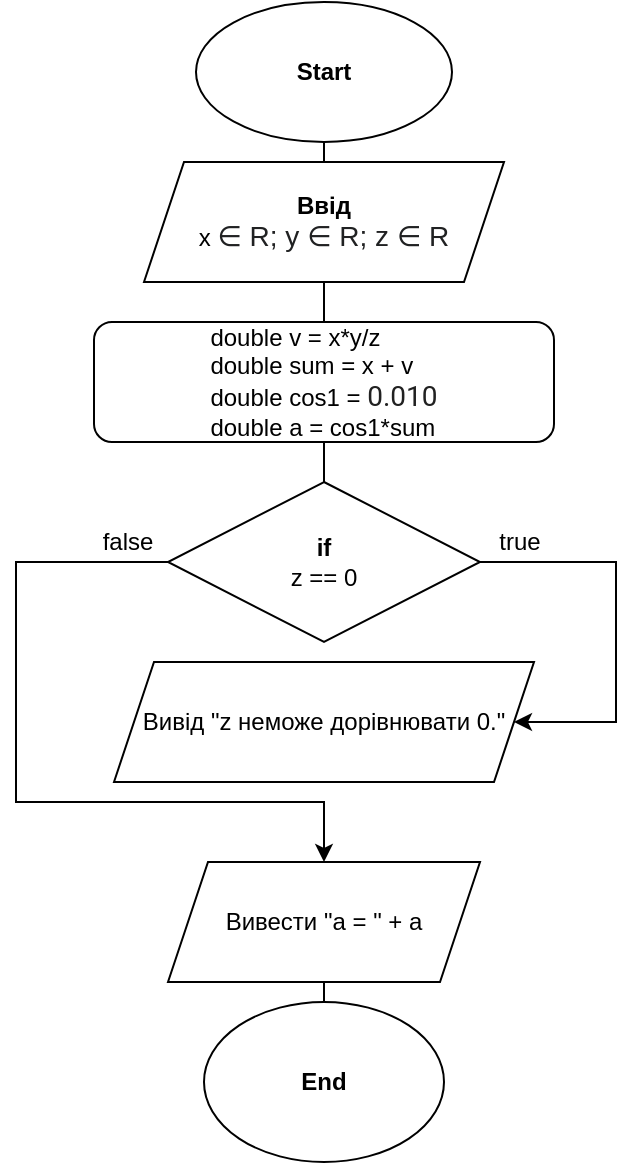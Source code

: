 <mxfile version="14.9.6" type="device" pages="2"><diagram id="X1KRk2YSPTHvcqaVHukm" name="Страница 1"><mxGraphModel dx="1600" dy="862" grid="1" gridSize="10" guides="1" tooltips="1" connect="1" arrows="1" fold="1" page="1" pageScale="1" pageWidth="827" pageHeight="1169" math="0" shadow="0"><root><mxCell id="0"/><mxCell id="1" parent="0"/><mxCell id="wTDlq67EoCxtMZD_tYhR-2" value="&lt;b&gt;Ввід&lt;/b&gt;&lt;br&gt;x&amp;nbsp;&lt;span style=&quot;color: rgb(32 , 33 , 34) ; font-family: sans-serif ; font-size: 14px ; background-color: rgb(255 , 255 , 255)&quot;&gt;∈ R; y&amp;nbsp;&lt;/span&gt;&lt;span style=&quot;color: rgb(32 , 33 , 34) ; font-family: sans-serif ; font-size: 14px ; background-color: rgb(255 , 255 , 255)&quot;&gt;∈ R; z&amp;nbsp;&lt;/span&gt;&lt;span style=&quot;color: rgb(32 , 33 , 34) ; font-family: sans-serif ; font-size: 14px ; background-color: rgb(255 , 255 , 255)&quot;&gt;∈ R&lt;/span&gt;" style="shape=parallelogram;perimeter=parallelogramPerimeter;whiteSpace=wrap;html=1;fixedSize=1;" parent="1" vertex="1"><mxGeometry x="324" y="100" width="180" height="60" as="geometry"/></mxCell><mxCell id="wTDlq67EoCxtMZD_tYhR-3" value="" style="endArrow=none;html=1;entryX=0.5;entryY=1;entryDx=0;entryDy=0;exitX=0.5;exitY=0;exitDx=0;exitDy=0;" parent="1" source="wTDlq67EoCxtMZD_tYhR-2" target="26J2eS8TxsAcSmf89e6z-1" edge="1"><mxGeometry width="50" height="50" relative="1" as="geometry"><mxPoint x="390" y="200" as="sourcePoint"/><mxPoint x="414" y="80" as="targetPoint"/></mxGeometry></mxCell><mxCell id="sWk4HwyRr4_L50VB10HM-1" value="&lt;div style=&quot;text-align: justify&quot;&gt;&lt;span&gt;double&amp;nbsp;v = x*y/z&lt;/span&gt;&lt;/div&gt;&lt;div style=&quot;text-align: justify&quot;&gt;&lt;span&gt;double&amp;nbsp;sum = x + v&lt;/span&gt;&lt;/div&gt;&lt;div style=&quot;text-align: justify&quot;&gt;&lt;span&gt;double&amp;nbsp;cos1 =&amp;nbsp;&lt;/span&gt;&lt;span style=&quot;color: rgb(33 , 33 , 33) ; font-family: &amp;#34;roboto&amp;#34; , &amp;#34;open sans&amp;#34; , &amp;#34;helvetica&amp;#34; , &amp;#34;arial&amp;#34; , sans-serif ; font-size: 14px ; background-color: rgb(255 , 255 , 255)&quot;&gt;0.010&lt;/span&gt;&lt;/div&gt;&lt;div style=&quot;text-align: justify&quot;&gt;&lt;span&gt;double a = cos1*sum&lt;/span&gt;&lt;/div&gt;" style="rounded=1;whiteSpace=wrap;html=1;align=center;" vertex="1" parent="1"><mxGeometry x="299" y="180" width="230" height="60" as="geometry"/></mxCell><mxCell id="sWk4HwyRr4_L50VB10HM-2" value="" style="endArrow=none;html=1;entryX=0.5;entryY=1;entryDx=0;entryDy=0;exitX=0.5;exitY=0;exitDx=0;exitDy=0;" edge="1" parent="1" source="sWk4HwyRr4_L50VB10HM-1" target="wTDlq67EoCxtMZD_tYhR-2"><mxGeometry width="50" height="50" relative="1" as="geometry"><mxPoint x="390" y="460" as="sourcePoint"/><mxPoint x="440" y="410" as="targetPoint"/></mxGeometry></mxCell><mxCell id="sWk4HwyRr4_L50VB10HM-7" style="edgeStyle=orthogonalEdgeStyle;rounded=0;orthogonalLoop=1;jettySize=auto;html=1;entryX=1;entryY=0.5;entryDx=0;entryDy=0;" edge="1" parent="1" source="sWk4HwyRr4_L50VB10HM-3" target="sWk4HwyRr4_L50VB10HM-9"><mxGeometry relative="1" as="geometry"><mxPoint x="474" y="380" as="targetPoint"/><Array as="points"><mxPoint x="560" y="300"/><mxPoint x="560" y="380"/></Array></mxGeometry></mxCell><mxCell id="sWk4HwyRr4_L50VB10HM-11" style="edgeStyle=orthogonalEdgeStyle;rounded=0;orthogonalLoop=1;jettySize=auto;html=1;entryX=0.5;entryY=0;entryDx=0;entryDy=0;startArrow=none;exitX=0;exitY=0.5;exitDx=0;exitDy=0;" edge="1" parent="1" source="sWk4HwyRr4_L50VB10HM-3" target="sWk4HwyRr4_L50VB10HM-10"><mxGeometry relative="1" as="geometry"><Array as="points"><mxPoint x="260" y="300"/><mxPoint x="260" y="420"/><mxPoint x="414" y="420"/></Array></mxGeometry></mxCell><mxCell id="sWk4HwyRr4_L50VB10HM-3" value="&lt;b&gt;if&lt;/b&gt;&lt;br&gt;z == 0" style="rhombus;whiteSpace=wrap;html=1;" vertex="1" parent="1"><mxGeometry x="336" y="260" width="156" height="80" as="geometry"/></mxCell><mxCell id="sWk4HwyRr4_L50VB10HM-4" value="" style="endArrow=none;html=1;entryX=0.5;entryY=1;entryDx=0;entryDy=0;exitX=0.5;exitY=0;exitDx=0;exitDy=0;" edge="1" parent="1" source="sWk4HwyRr4_L50VB10HM-3" target="sWk4HwyRr4_L50VB10HM-1"><mxGeometry width="50" height="50" relative="1" as="geometry"><mxPoint x="390" y="450" as="sourcePoint"/><mxPoint x="440" y="400" as="targetPoint"/></mxGeometry></mxCell><mxCell id="sWk4HwyRr4_L50VB10HM-8" value="true" style="text;html=1;strokeColor=none;fillColor=none;align=center;verticalAlign=middle;whiteSpace=wrap;rounded=0;" vertex="1" parent="1"><mxGeometry x="492" y="280" width="40" height="20" as="geometry"/></mxCell><mxCell id="sWk4HwyRr4_L50VB10HM-9" value="&lt;span&gt;Вивід &quot;z неможе дорівнювати 0.&quot;&lt;/span&gt;" style="shape=parallelogram;perimeter=parallelogramPerimeter;whiteSpace=wrap;html=1;fixedSize=1;" vertex="1" parent="1"><mxGeometry x="309" y="350" width="210" height="60" as="geometry"/></mxCell><mxCell id="sWk4HwyRr4_L50VB10HM-10" value="Вивести &quot;а = &quot; + a" style="shape=parallelogram;perimeter=parallelogramPerimeter;whiteSpace=wrap;html=1;fixedSize=1;" vertex="1" parent="1"><mxGeometry x="336" y="450" width="156" height="60" as="geometry"/></mxCell><mxCell id="sWk4HwyRr4_L50VB10HM-12" value="false" style="text;html=1;strokeColor=none;fillColor=none;align=center;verticalAlign=middle;whiteSpace=wrap;rounded=0;" vertex="1" parent="1"><mxGeometry x="296" y="280" width="40" height="20" as="geometry"/></mxCell><mxCell id="sWk4HwyRr4_L50VB10HM-14" value="&lt;b&gt;End&lt;/b&gt;" style="ellipse;whiteSpace=wrap;html=1;" vertex="1" parent="1"><mxGeometry x="354" y="520" width="120" height="80" as="geometry"/></mxCell><mxCell id="sWk4HwyRr4_L50VB10HM-15" value="" style="endArrow=none;html=1;entryX=0.5;entryY=1;entryDx=0;entryDy=0;exitX=0.5;exitY=0;exitDx=0;exitDy=0;" edge="1" parent="1" source="sWk4HwyRr4_L50VB10HM-14" target="sWk4HwyRr4_L50VB10HM-10"><mxGeometry width="50" height="50" relative="1" as="geometry"><mxPoint x="320" y="440" as="sourcePoint"/><mxPoint x="370" y="390" as="targetPoint"/></mxGeometry></mxCell><mxCell id="26J2eS8TxsAcSmf89e6z-1" value="&lt;b&gt;Start&lt;/b&gt;" style="ellipse;whiteSpace=wrap;html=1;" vertex="1" parent="1"><mxGeometry x="350" y="20" width="128" height="70" as="geometry"/></mxCell></root></mxGraphModel></diagram><diagram id="k2YFpbzOqqtIYrWn2HuG" name="Страница 2"><mxGraphModel dx="1600" dy="862" grid="1" gridSize="10" guides="1" tooltips="1" connect="1" arrows="1" fold="1" page="1" pageScale="1" pageWidth="827" pageHeight="1169" math="0" shadow="0"><root><mxCell id="JevxRR4-AEd-aqYclNOG-0"/><mxCell id="JevxRR4-AEd-aqYclNOG-1" parent="JevxRR4-AEd-aqYclNOG-0"/><mxCell id="_aIsUiyA7B6erk51yrtJ-1" value="&lt;b&gt;Start&lt;/b&gt;" style="strokeWidth=2;html=1;shape=mxgraph.flowchart.start_1;whiteSpace=wrap;" vertex="1" parent="JevxRR4-AEd-aqYclNOG-1"><mxGeometry x="354" y="20" width="120" height="60" as="geometry"/></mxCell><mxCell id="_aIsUiyA7B6erk51yrtJ-2" value="&lt;b&gt;Ввід&lt;/b&gt;&lt;br&gt;n&amp;nbsp;&lt;span style=&quot;color: rgb(32 , 33 , 34) ; font-family: sans-serif ; font-size: 14px ; background-color: rgb(255 , 255 , 255)&quot;&gt;∈&lt;/span&gt;&amp;nbsp;N; m&amp;nbsp;&lt;span style=&quot;color: rgb(32 , 33 , 34) ; font-family: sans-serif ; font-size: 14px ; background-color: rgb(255 , 255 , 255)&quot;&gt;∈ N&lt;/span&gt;" style="shape=parallelogram;perimeter=parallelogramPerimeter;whiteSpace=wrap;html=1;fixedSize=1;" vertex="1" parent="JevxRR4-AEd-aqYclNOG-1"><mxGeometry x="339" y="100" width="150" height="60" as="geometry"/></mxCell><mxCell id="_aIsUiyA7B6erk51yrtJ-3" value="" style="endArrow=none;html=1;entryX=0.5;entryY=1;entryDx=0;entryDy=0;entryPerimeter=0;exitX=0.5;exitY=0;exitDx=0;exitDy=0;" edge="1" parent="JevxRR4-AEd-aqYclNOG-1" source="_aIsUiyA7B6erk51yrtJ-2" target="_aIsUiyA7B6erk51yrtJ-1"><mxGeometry width="50" height="50" relative="1" as="geometry"><mxPoint x="390" y="160" as="sourcePoint"/><mxPoint x="440" y="110" as="targetPoint"/></mxGeometry></mxCell></root></mxGraphModel></diagram></mxfile>
